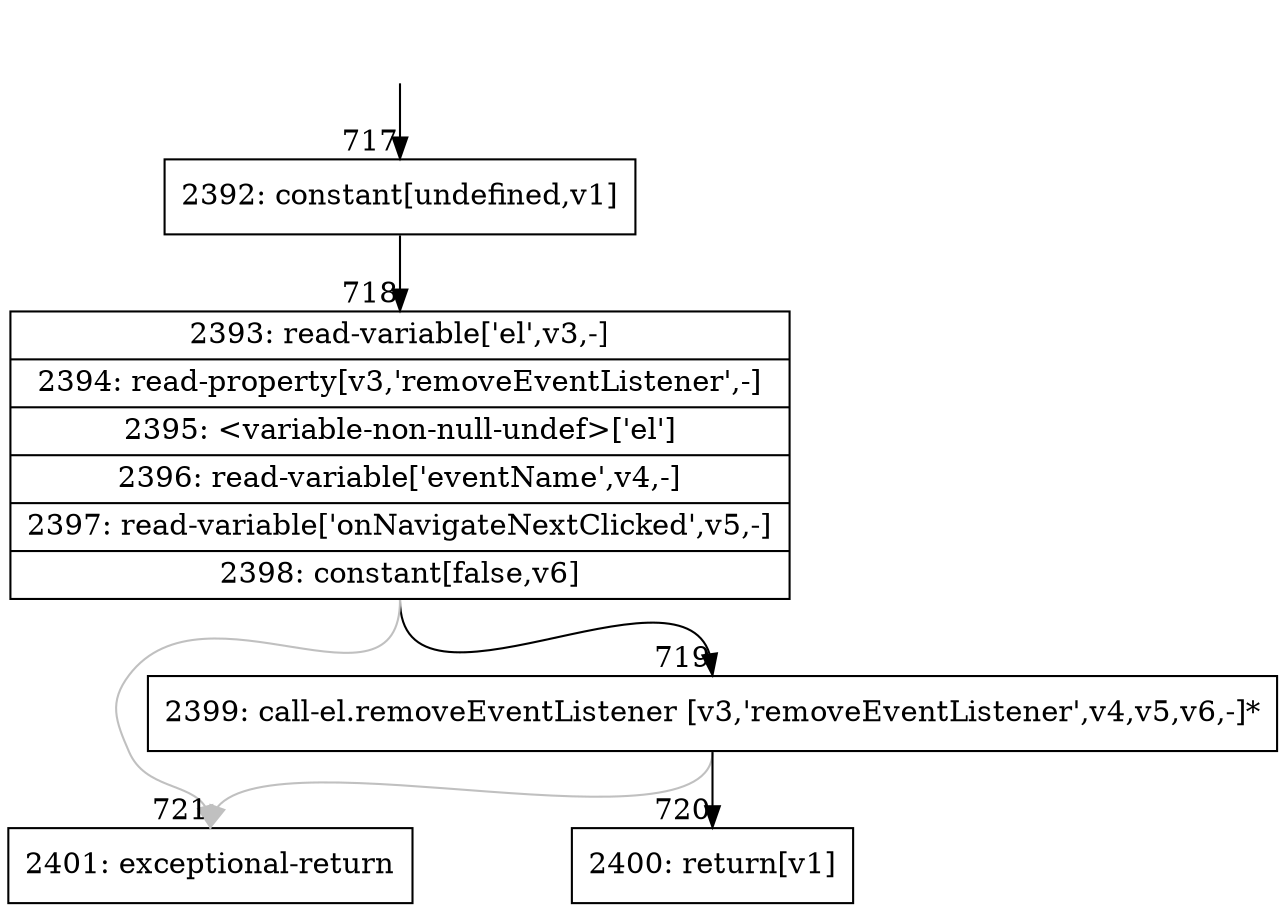 digraph {
rankdir="TD"
BB_entry45[shape=none,label=""];
BB_entry45 -> BB717 [tailport=s, headport=n, headlabel="    717"]
BB717 [shape=record label="{2392: constant[undefined,v1]}" ] 
BB717 -> BB718 [tailport=s, headport=n, headlabel="      718"]
BB718 [shape=record label="{2393: read-variable['el',v3,-]|2394: read-property[v3,'removeEventListener',-]|2395: \<variable-non-null-undef\>['el']|2396: read-variable['eventName',v4,-]|2397: read-variable['onNavigateNextClicked',v5,-]|2398: constant[false,v6]}" ] 
BB718 -> BB719 [tailport=s, headport=n, headlabel="      719"]
BB718 -> BB721 [tailport=s, headport=n, color=gray, headlabel="      721"]
BB719 [shape=record label="{2399: call-el.removeEventListener [v3,'removeEventListener',v4,v5,v6,-]*}" ] 
BB719 -> BB720 [tailport=s, headport=n, headlabel="      720"]
BB719 -> BB721 [tailport=s, headport=n, color=gray]
BB720 [shape=record label="{2400: return[v1]}" ] 
BB721 [shape=record label="{2401: exceptional-return}" ] 
//#$~ 1030
}
